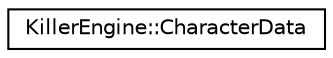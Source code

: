 digraph "Graphical Class Hierarchy"
{
  edge [fontname="Helvetica",fontsize="10",labelfontname="Helvetica",labelfontsize="10"];
  node [fontname="Helvetica",fontsize="10",shape=record];
  rankdir="LR";
  Node0 [label="KillerEngine::CharacterData",height=0.2,width=0.4,color="black", fillcolor="white", style="filled",URL="$struct_killer_engine_1_1_character_data.html"];
}
